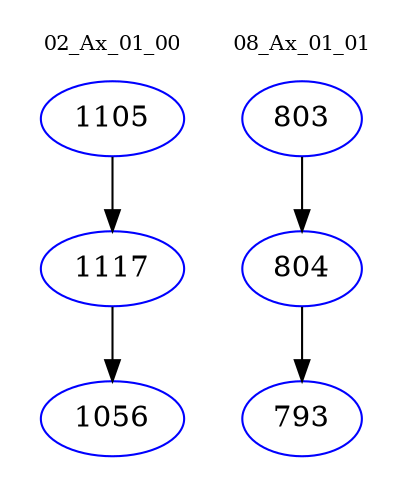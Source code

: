 digraph{
subgraph cluster_0 {
color = white
label = "02_Ax_01_00";
fontsize=10;
T0_1105 [label="1105", color="blue"]
T0_1105 -> T0_1117 [color="black"]
T0_1117 [label="1117", color="blue"]
T0_1117 -> T0_1056 [color="black"]
T0_1056 [label="1056", color="blue"]
}
subgraph cluster_1 {
color = white
label = "08_Ax_01_01";
fontsize=10;
T1_803 [label="803", color="blue"]
T1_803 -> T1_804 [color="black"]
T1_804 [label="804", color="blue"]
T1_804 -> T1_793 [color="black"]
T1_793 [label="793", color="blue"]
}
}
